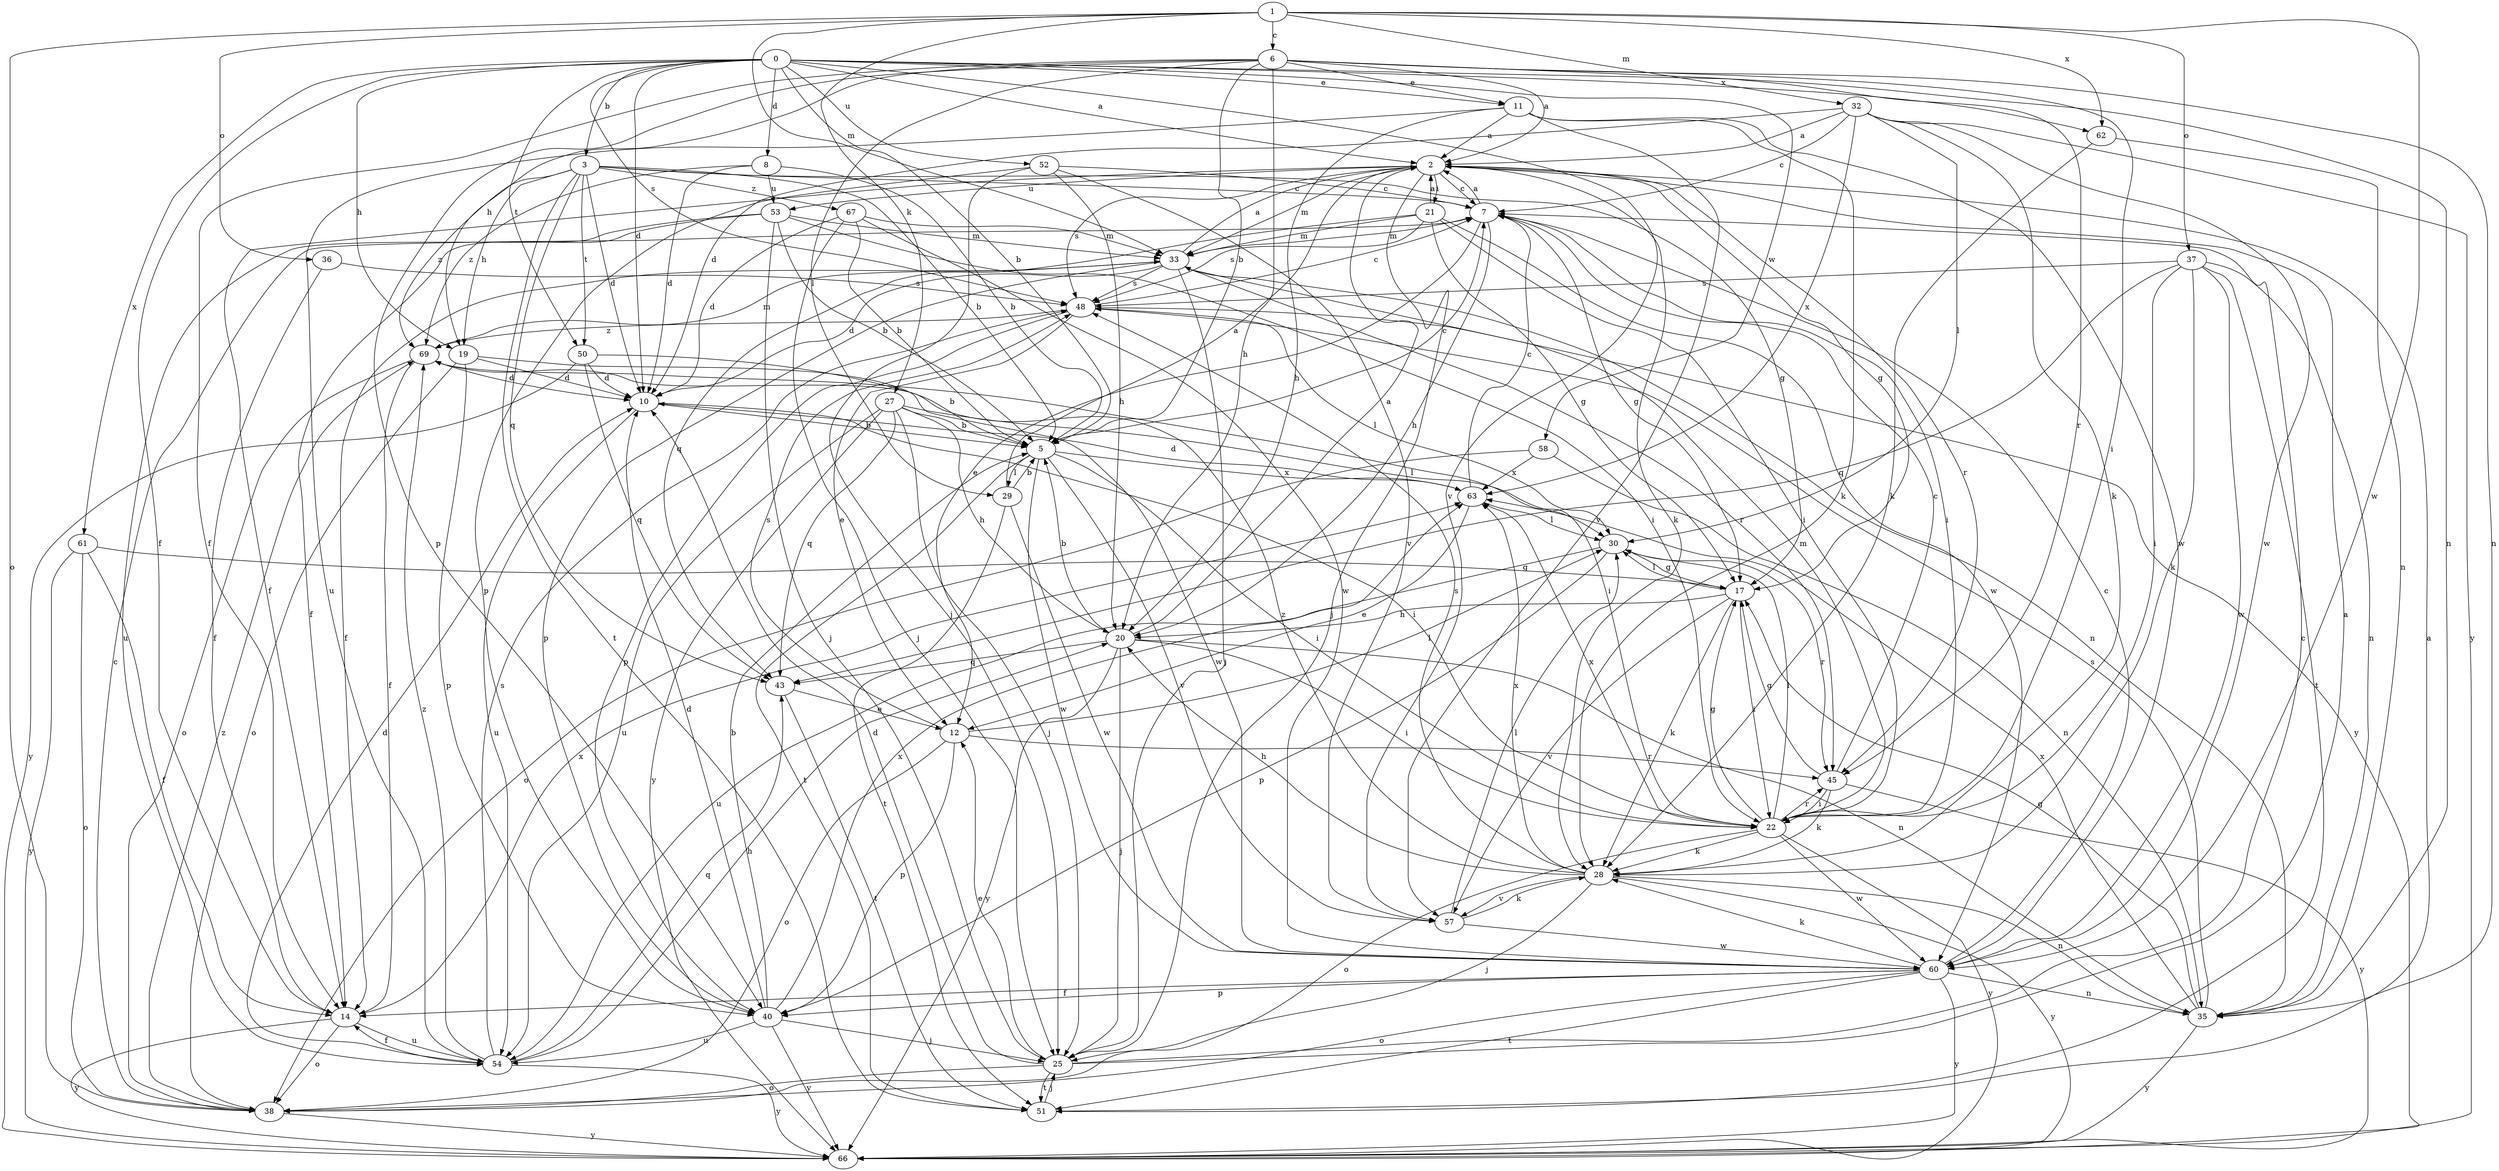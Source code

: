 strict digraph  {
0;
1;
2;
3;
5;
6;
7;
8;
10;
11;
12;
14;
17;
19;
20;
21;
22;
25;
27;
28;
29;
30;
32;
33;
35;
36;
37;
38;
40;
43;
45;
48;
50;
51;
52;
53;
54;
57;
58;
60;
61;
62;
63;
66;
67;
69;
0 -> 2  [label=a];
0 -> 3  [label=b];
0 -> 5  [label=b];
0 -> 8  [label=d];
0 -> 10  [label=d];
0 -> 11  [label=e];
0 -> 14  [label=f];
0 -> 19  [label=h];
0 -> 35  [label=n];
0 -> 48  [label=s];
0 -> 50  [label=t];
0 -> 52  [label=u];
0 -> 57  [label=v];
0 -> 58  [label=w];
0 -> 61  [label=x];
0 -> 62  [label=x];
1 -> 6  [label=c];
1 -> 27  [label=k];
1 -> 32  [label=m];
1 -> 33  [label=m];
1 -> 36  [label=o];
1 -> 37  [label=o];
1 -> 38  [label=o];
1 -> 60  [label=w];
1 -> 62  [label=x];
2 -> 7  [label=c];
2 -> 14  [label=f];
2 -> 17  [label=g];
2 -> 21  [label=i];
2 -> 25  [label=j];
2 -> 28  [label=k];
2 -> 33  [label=m];
2 -> 45  [label=r];
2 -> 48  [label=s];
2 -> 53  [label=u];
3 -> 5  [label=b];
3 -> 7  [label=c];
3 -> 10  [label=d];
3 -> 17  [label=g];
3 -> 19  [label=h];
3 -> 43  [label=q];
3 -> 50  [label=t];
3 -> 51  [label=t];
3 -> 67  [label=z];
3 -> 69  [label=z];
5 -> 7  [label=c];
5 -> 22  [label=i];
5 -> 29  [label=l];
5 -> 51  [label=t];
5 -> 57  [label=v];
5 -> 60  [label=w];
5 -> 63  [label=x];
6 -> 2  [label=a];
6 -> 5  [label=b];
6 -> 11  [label=e];
6 -> 14  [label=f];
6 -> 19  [label=h];
6 -> 20  [label=h];
6 -> 22  [label=i];
6 -> 29  [label=l];
6 -> 35  [label=n];
6 -> 40  [label=p];
6 -> 45  [label=r];
7 -> 2  [label=a];
7 -> 12  [label=e];
7 -> 17  [label=g];
7 -> 20  [label=h];
7 -> 22  [label=i];
7 -> 33  [label=m];
8 -> 5  [label=b];
8 -> 10  [label=d];
8 -> 53  [label=u];
8 -> 69  [label=z];
10 -> 5  [label=b];
10 -> 22  [label=i];
10 -> 54  [label=u];
11 -> 2  [label=a];
11 -> 20  [label=h];
11 -> 28  [label=k];
11 -> 54  [label=u];
11 -> 57  [label=v];
11 -> 60  [label=w];
12 -> 30  [label=l];
12 -> 38  [label=o];
12 -> 40  [label=p];
12 -> 45  [label=r];
12 -> 48  [label=s];
14 -> 38  [label=o];
14 -> 54  [label=u];
14 -> 63  [label=x];
14 -> 66  [label=y];
17 -> 20  [label=h];
17 -> 22  [label=i];
17 -> 28  [label=k];
17 -> 30  [label=l];
17 -> 57  [label=v];
19 -> 10  [label=d];
19 -> 38  [label=o];
19 -> 40  [label=p];
19 -> 60  [label=w];
20 -> 2  [label=a];
20 -> 5  [label=b];
20 -> 22  [label=i];
20 -> 25  [label=j];
20 -> 35  [label=n];
20 -> 43  [label=q];
20 -> 66  [label=y];
21 -> 2  [label=a];
21 -> 17  [label=g];
21 -> 22  [label=i];
21 -> 33  [label=m];
21 -> 43  [label=q];
21 -> 48  [label=s];
21 -> 60  [label=w];
22 -> 17  [label=g];
22 -> 28  [label=k];
22 -> 30  [label=l];
22 -> 33  [label=m];
22 -> 38  [label=o];
22 -> 45  [label=r];
22 -> 60  [label=w];
22 -> 63  [label=x];
22 -> 66  [label=y];
25 -> 2  [label=a];
25 -> 7  [label=c];
25 -> 10  [label=d];
25 -> 12  [label=e];
25 -> 38  [label=o];
25 -> 51  [label=t];
27 -> 5  [label=b];
27 -> 20  [label=h];
27 -> 25  [label=j];
27 -> 30  [label=l];
27 -> 43  [label=q];
27 -> 54  [label=u];
27 -> 66  [label=y];
28 -> 20  [label=h];
28 -> 25  [label=j];
28 -> 35  [label=n];
28 -> 48  [label=s];
28 -> 57  [label=v];
28 -> 63  [label=x];
28 -> 66  [label=y];
28 -> 69  [label=z];
29 -> 2  [label=a];
29 -> 5  [label=b];
29 -> 51  [label=t];
29 -> 60  [label=w];
30 -> 17  [label=g];
30 -> 40  [label=p];
30 -> 45  [label=r];
30 -> 54  [label=u];
32 -> 2  [label=a];
32 -> 7  [label=c];
32 -> 10  [label=d];
32 -> 28  [label=k];
32 -> 30  [label=l];
32 -> 60  [label=w];
32 -> 63  [label=x];
32 -> 66  [label=y];
33 -> 2  [label=a];
33 -> 10  [label=d];
33 -> 14  [label=f];
33 -> 25  [label=j];
33 -> 35  [label=n];
33 -> 40  [label=p];
33 -> 45  [label=r];
33 -> 48  [label=s];
35 -> 17  [label=g];
35 -> 48  [label=s];
35 -> 63  [label=x];
35 -> 66  [label=y];
36 -> 14  [label=f];
36 -> 48  [label=s];
37 -> 22  [label=i];
37 -> 28  [label=k];
37 -> 35  [label=n];
37 -> 43  [label=q];
37 -> 48  [label=s];
37 -> 51  [label=t];
37 -> 60  [label=w];
38 -> 7  [label=c];
38 -> 66  [label=y];
38 -> 69  [label=z];
40 -> 5  [label=b];
40 -> 10  [label=d];
40 -> 25  [label=j];
40 -> 54  [label=u];
40 -> 63  [label=x];
40 -> 66  [label=y];
43 -> 12  [label=e];
43 -> 51  [label=t];
45 -> 7  [label=c];
45 -> 17  [label=g];
45 -> 22  [label=i];
45 -> 28  [label=k];
45 -> 66  [label=y];
48 -> 7  [label=c];
48 -> 12  [label=e];
48 -> 30  [label=l];
48 -> 40  [label=p];
48 -> 66  [label=y];
48 -> 69  [label=z];
50 -> 5  [label=b];
50 -> 10  [label=d];
50 -> 43  [label=q];
50 -> 66  [label=y];
51 -> 2  [label=a];
51 -> 25  [label=j];
52 -> 7  [label=c];
52 -> 20  [label=h];
52 -> 25  [label=j];
52 -> 40  [label=p];
52 -> 57  [label=v];
53 -> 5  [label=b];
53 -> 14  [label=f];
53 -> 22  [label=i];
53 -> 25  [label=j];
53 -> 33  [label=m];
53 -> 54  [label=u];
54 -> 10  [label=d];
54 -> 14  [label=f];
54 -> 20  [label=h];
54 -> 43  [label=q];
54 -> 48  [label=s];
54 -> 66  [label=y];
54 -> 69  [label=z];
57 -> 28  [label=k];
57 -> 30  [label=l];
57 -> 60  [label=w];
58 -> 35  [label=n];
58 -> 38  [label=o];
58 -> 63  [label=x];
60 -> 7  [label=c];
60 -> 14  [label=f];
60 -> 28  [label=k];
60 -> 35  [label=n];
60 -> 38  [label=o];
60 -> 40  [label=p];
60 -> 51  [label=t];
60 -> 66  [label=y];
61 -> 14  [label=f];
61 -> 17  [label=g];
61 -> 38  [label=o];
61 -> 66  [label=y];
62 -> 28  [label=k];
62 -> 35  [label=n];
63 -> 7  [label=c];
63 -> 10  [label=d];
63 -> 12  [label=e];
63 -> 30  [label=l];
67 -> 5  [label=b];
67 -> 10  [label=d];
67 -> 25  [label=j];
67 -> 33  [label=m];
67 -> 60  [label=w];
69 -> 10  [label=d];
69 -> 14  [label=f];
69 -> 22  [label=i];
69 -> 33  [label=m];
69 -> 38  [label=o];
}

